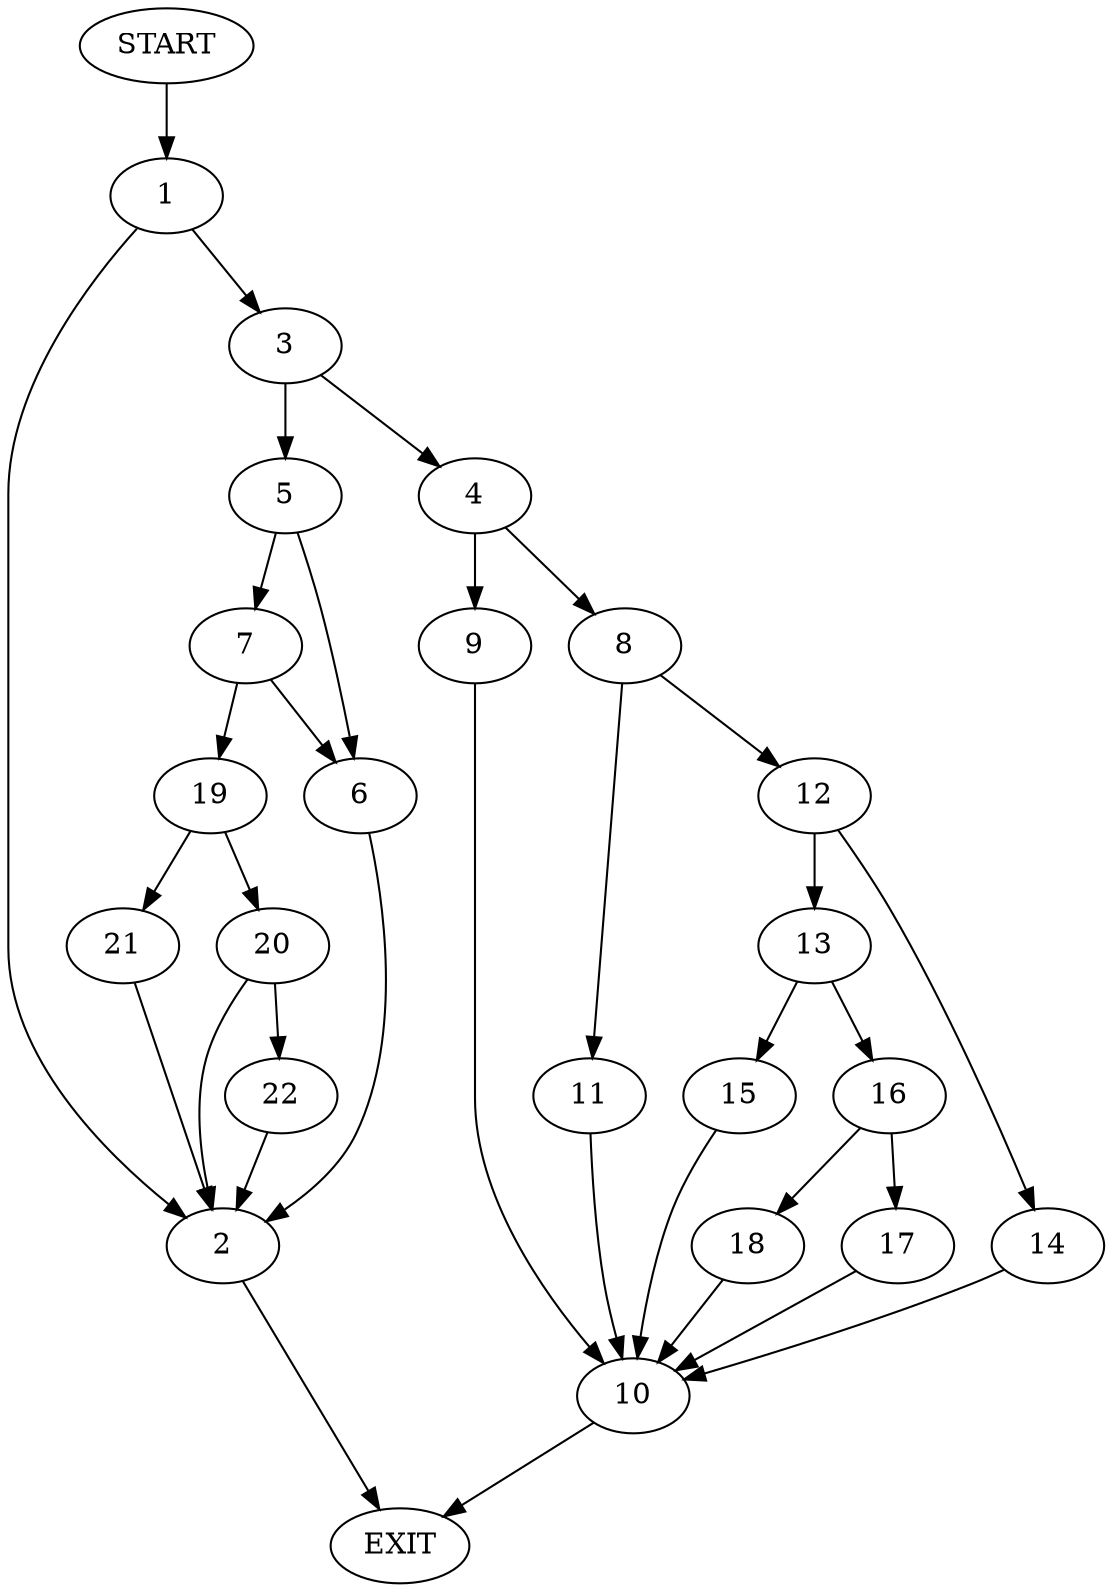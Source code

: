 digraph {
0 [label="START"]
23 [label="EXIT"]
0 -> 1
1 -> 2
1 -> 3
3 -> 4
3 -> 5
2 -> 23
5 -> 6
5 -> 7
4 -> 8
4 -> 9
9 -> 10
8 -> 11
8 -> 12
10 -> 23
12 -> 13
12 -> 14
11 -> 10
13 -> 15
13 -> 16
14 -> 10
15 -> 10
16 -> 17
16 -> 18
17 -> 10
18 -> 10
7 -> 6
7 -> 19
6 -> 2
19 -> 20
19 -> 21
21 -> 2
20 -> 22
20 -> 2
22 -> 2
}
